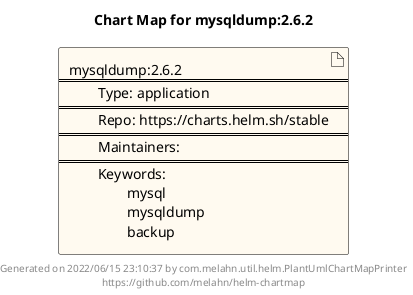 @startuml
skinparam linetype ortho
skinparam backgroundColor white
skinparam usecaseBorderColor black
skinparam usecaseArrowColor LightSlateGray
skinparam artifactBorderColor black
skinparam artifactArrowColor LightSlateGray

title Chart Map for mysqldump:2.6.2

'There is one referenced Helm Chart
artifact "mysqldump:2.6.2\n====\n\tType: application\n====\n\tRepo: https://charts.helm.sh/stable\n====\n\tMaintainers: \n====\n\tKeywords: \n\t\tmysql\n\t\tmysqldump\n\t\tbackup" as mysqldump_2_6_2 #FloralWhite

'There are 0 referenced Docker Images

'Chart Dependencies

center footer Generated on 2022/06/15 23:10:37 by com.melahn.util.helm.PlantUmlChartMapPrinter\nhttps://github.com/melahn/helm-chartmap
@enduml

